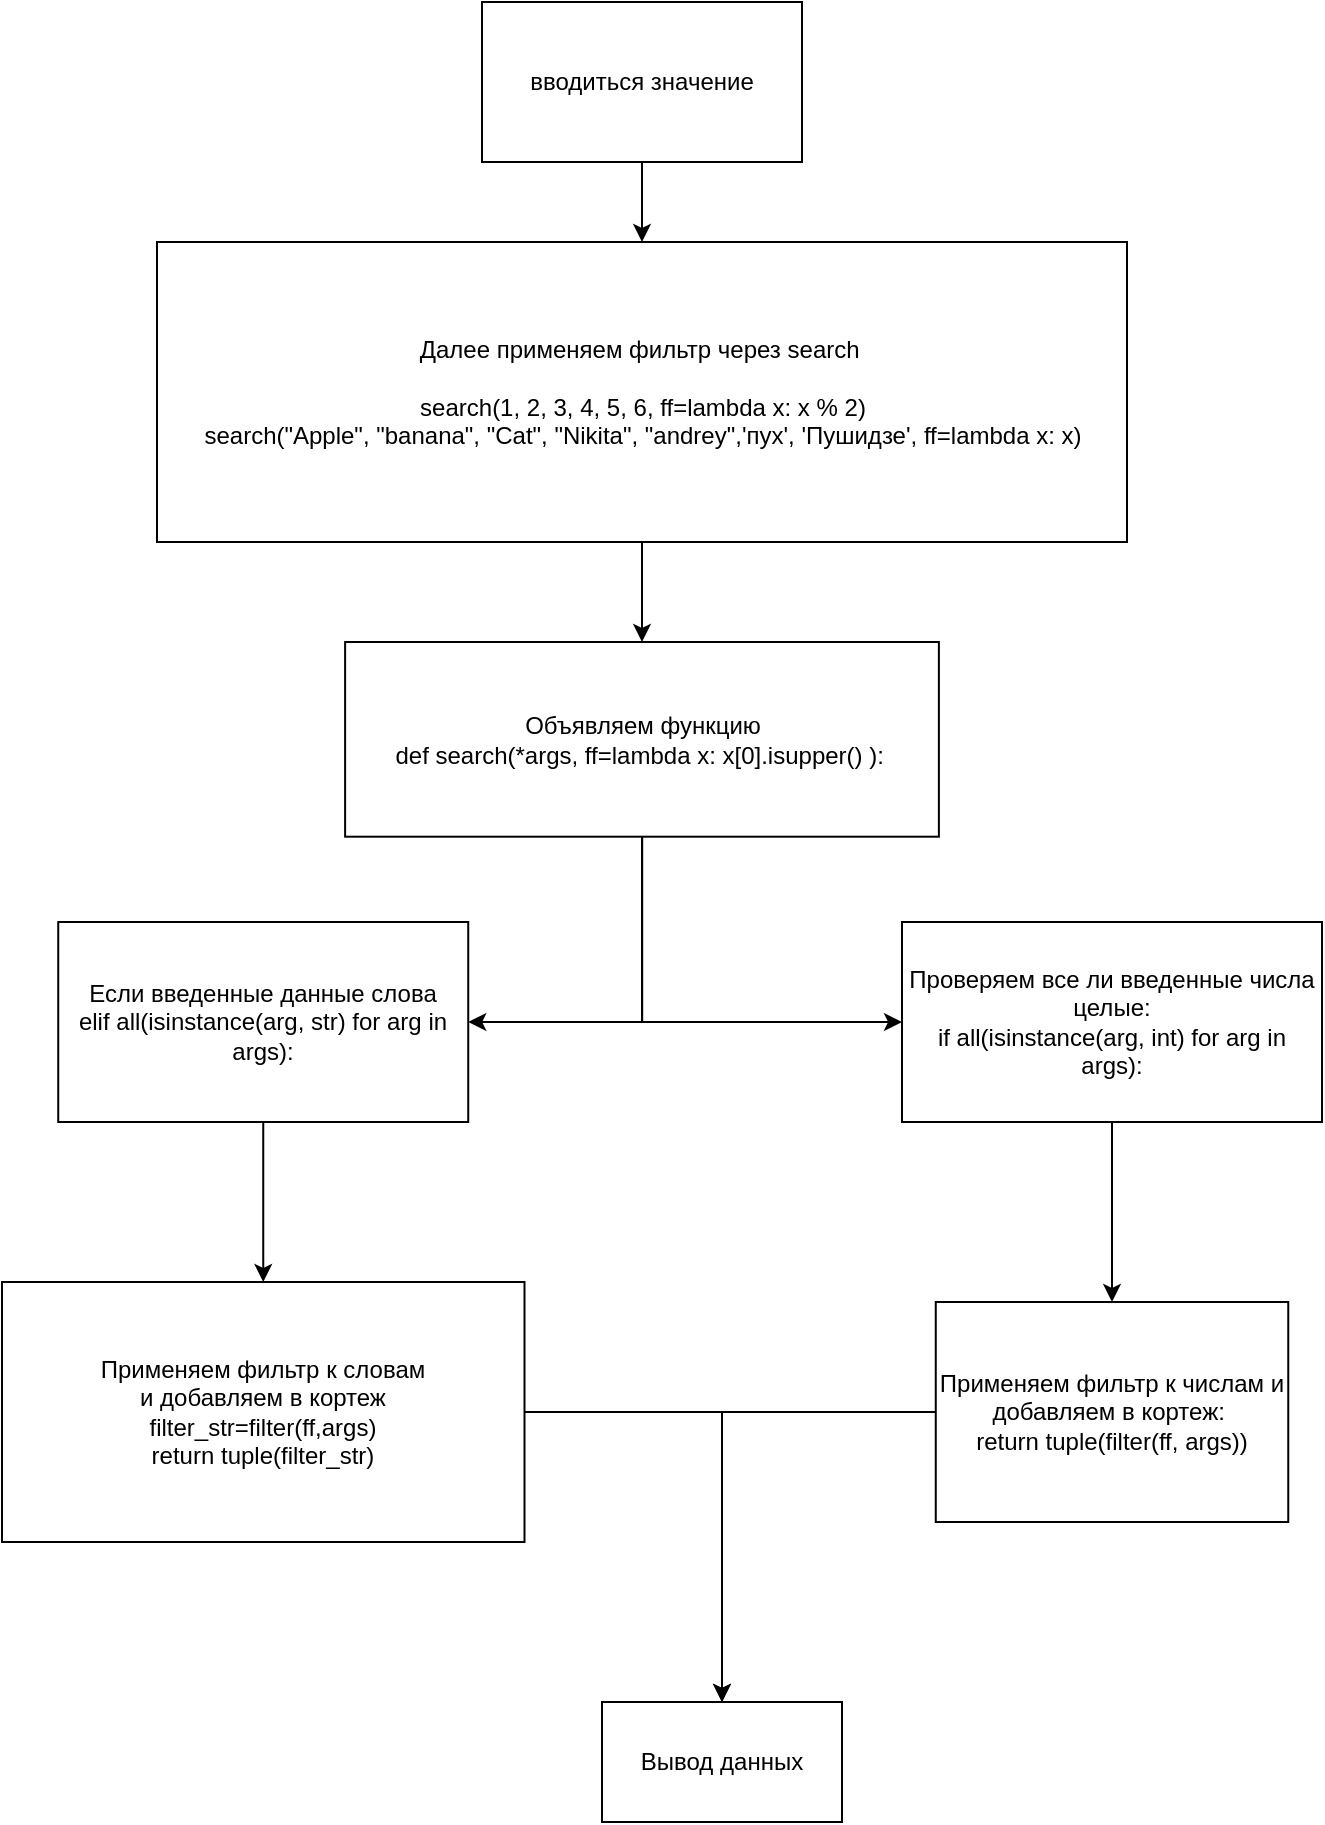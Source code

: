 <mxfile version="24.0.1" type="github">
  <diagram name="Страница — 1" id="TLO8N1UFw7iY8zKMCG4j">
    <mxGraphModel dx="1393" dy="797" grid="1" gridSize="10" guides="1" tooltips="1" connect="1" arrows="1" fold="1" page="1" pageScale="1" pageWidth="827" pageHeight="1169" math="0" shadow="0">
      <root>
        <mxCell id="0" />
        <mxCell id="1" parent="0" />
        <mxCell id="L3G1-wgBO4uozu0xB-eU-29" value="" style="edgeStyle=orthogonalEdgeStyle;rounded=0;orthogonalLoop=1;jettySize=auto;html=1;" edge="1" parent="1" source="L3G1-wgBO4uozu0xB-eU-25" target="L3G1-wgBO4uozu0xB-eU-28">
          <mxGeometry relative="1" as="geometry" />
        </mxCell>
        <mxCell id="L3G1-wgBO4uozu0xB-eU-25" value="&amp;nbsp;вводиться значение&amp;nbsp;" style="rounded=0;whiteSpace=wrap;html=1;" vertex="1" parent="1">
          <mxGeometry x="240" y="110" width="160" height="80" as="geometry" />
        </mxCell>
        <mxCell id="L3G1-wgBO4uozu0xB-eU-35" style="edgeStyle=orthogonalEdgeStyle;rounded=0;orthogonalLoop=1;jettySize=auto;html=1;entryX=0.5;entryY=0;entryDx=0;entryDy=0;" edge="1" parent="1" source="L3G1-wgBO4uozu0xB-eU-28" target="L3G1-wgBO4uozu0xB-eU-30">
          <mxGeometry relative="1" as="geometry" />
        </mxCell>
        <mxCell id="L3G1-wgBO4uozu0xB-eU-28" value="Далее применяем фильтр&amp;nbsp;&lt;span style=&quot;background-color: initial;&quot;&gt;через search&amp;nbsp;&lt;/span&gt;&lt;div&gt;&lt;br&gt;&lt;div&gt;&lt;div&gt;search(1, 2, 3, 4, 5, 6, ff=lambda x: x % 2)&lt;br&gt;&lt;/div&gt;&lt;/div&gt;&lt;div&gt;search(&quot;Apple&quot;, &quot;banana&quot;, &quot;Cat&quot;, &quot;Nikita&quot;, &quot;andrey&quot;,&#39;пух&#39;, &#39;Пушидзе&#39;, ff=lambda x: x)&lt;br&gt;&lt;/div&gt;&lt;/div&gt;" style="whiteSpace=wrap;html=1;rounded=0;" vertex="1" parent="1">
          <mxGeometry x="77.5" y="230" width="485" height="150" as="geometry" />
        </mxCell>
        <mxCell id="L3G1-wgBO4uozu0xB-eU-36" style="edgeStyle=orthogonalEdgeStyle;rounded=0;orthogonalLoop=1;jettySize=auto;html=1;entryX=1;entryY=0.5;entryDx=0;entryDy=0;" edge="1" parent="1" source="L3G1-wgBO4uozu0xB-eU-30" target="L3G1-wgBO4uozu0xB-eU-32">
          <mxGeometry relative="1" as="geometry" />
        </mxCell>
        <mxCell id="L3G1-wgBO4uozu0xB-eU-37" style="edgeStyle=orthogonalEdgeStyle;rounded=0;orthogonalLoop=1;jettySize=auto;html=1;entryX=0;entryY=0.5;entryDx=0;entryDy=0;" edge="1" parent="1" source="L3G1-wgBO4uozu0xB-eU-30" target="L3G1-wgBO4uozu0xB-eU-31">
          <mxGeometry relative="1" as="geometry">
            <Array as="points">
              <mxPoint x="320" y="620" />
              <mxPoint x="431" y="620" />
            </Array>
          </mxGeometry>
        </mxCell>
        <mxCell id="L3G1-wgBO4uozu0xB-eU-30" value="Объявляем функцию&lt;div&gt;def search(*args, ff=lambda x: x[0].isupper() ):&amp;nbsp;&lt;/div&gt;" style="rounded=0;whiteSpace=wrap;html=1;" vertex="1" parent="1">
          <mxGeometry x="171.56" y="430" width="296.88" height="97.35" as="geometry" />
        </mxCell>
        <mxCell id="L3G1-wgBO4uozu0xB-eU-31" value="&lt;div&gt;Проверяем все ли введенные числа целые:&lt;/div&gt;&lt;div&gt;if all(isinstance(arg, int) for arg in args):&lt;/div&gt;" style="rounded=0;whiteSpace=wrap;html=1;" vertex="1" parent="1">
          <mxGeometry x="450" y="570" width="210" height="100" as="geometry" />
        </mxCell>
        <mxCell id="L3G1-wgBO4uozu0xB-eU-38" style="edgeStyle=orthogonalEdgeStyle;rounded=0;orthogonalLoop=1;jettySize=auto;html=1;entryX=0.5;entryY=0;entryDx=0;entryDy=0;" edge="1" parent="1" source="L3G1-wgBO4uozu0xB-eU-32" target="L3G1-wgBO4uozu0xB-eU-34">
          <mxGeometry relative="1" as="geometry" />
        </mxCell>
        <mxCell id="L3G1-wgBO4uozu0xB-eU-32" value="Если введенные данные слова&lt;div&gt;elif all(isinstance(arg, str) for arg in args):&lt;br&gt;&lt;/div&gt;" style="rounded=0;whiteSpace=wrap;html=1;" vertex="1" parent="1">
          <mxGeometry x="28.12" y="570" width="205" height="100" as="geometry" />
        </mxCell>
        <mxCell id="L3G1-wgBO4uozu0xB-eU-43" style="edgeStyle=orthogonalEdgeStyle;rounded=0;orthogonalLoop=1;jettySize=auto;html=1;exitX=0;exitY=0.5;exitDx=0;exitDy=0;entryX=0.5;entryY=0;entryDx=0;entryDy=0;" edge="1" parent="1" source="L3G1-wgBO4uozu0xB-eU-33" target="L3G1-wgBO4uozu0xB-eU-41">
          <mxGeometry relative="1" as="geometry" />
        </mxCell>
        <mxCell id="L3G1-wgBO4uozu0xB-eU-33" value="&lt;div&gt;Применяем фильтр к числам и добавляем в кортеж:&amp;nbsp;&lt;/div&gt;return tuple(filter(ff, args))" style="whiteSpace=wrap;html=1;rounded=0;" vertex="1" parent="1">
          <mxGeometry x="466.88" y="760" width="176.25" height="110" as="geometry" />
        </mxCell>
        <mxCell id="L3G1-wgBO4uozu0xB-eU-42" value="" style="edgeStyle=orthogonalEdgeStyle;rounded=0;orthogonalLoop=1;jettySize=auto;html=1;" edge="1" parent="1" source="L3G1-wgBO4uozu0xB-eU-34" target="L3G1-wgBO4uozu0xB-eU-41">
          <mxGeometry relative="1" as="geometry" />
        </mxCell>
        <mxCell id="L3G1-wgBO4uozu0xB-eU-34" value="Применяем фильтр к словам&lt;div&gt;и добавляем в кортеж&lt;/div&gt;&lt;div&gt;&lt;div&gt;filter_str=filter(ff,args)&lt;/div&gt;&lt;div&gt;return tuple(filter_str)&lt;/div&gt;&lt;/div&gt;" style="whiteSpace=wrap;html=1;rounded=0;" vertex="1" parent="1">
          <mxGeometry y="750" width="261.25" height="130" as="geometry" />
        </mxCell>
        <mxCell id="L3G1-wgBO4uozu0xB-eU-39" style="edgeStyle=orthogonalEdgeStyle;rounded=0;orthogonalLoop=1;jettySize=auto;html=1;entryX=0.5;entryY=0;entryDx=0;entryDy=0;" edge="1" parent="1" source="L3G1-wgBO4uozu0xB-eU-31" target="L3G1-wgBO4uozu0xB-eU-33">
          <mxGeometry relative="1" as="geometry">
            <mxPoint x="560" y="740" as="targetPoint" />
          </mxGeometry>
        </mxCell>
        <mxCell id="L3G1-wgBO4uozu0xB-eU-41" value="Вывод данных" style="whiteSpace=wrap;html=1;rounded=0;" vertex="1" parent="1">
          <mxGeometry x="300" y="960" width="120" height="60" as="geometry" />
        </mxCell>
      </root>
    </mxGraphModel>
  </diagram>
</mxfile>
